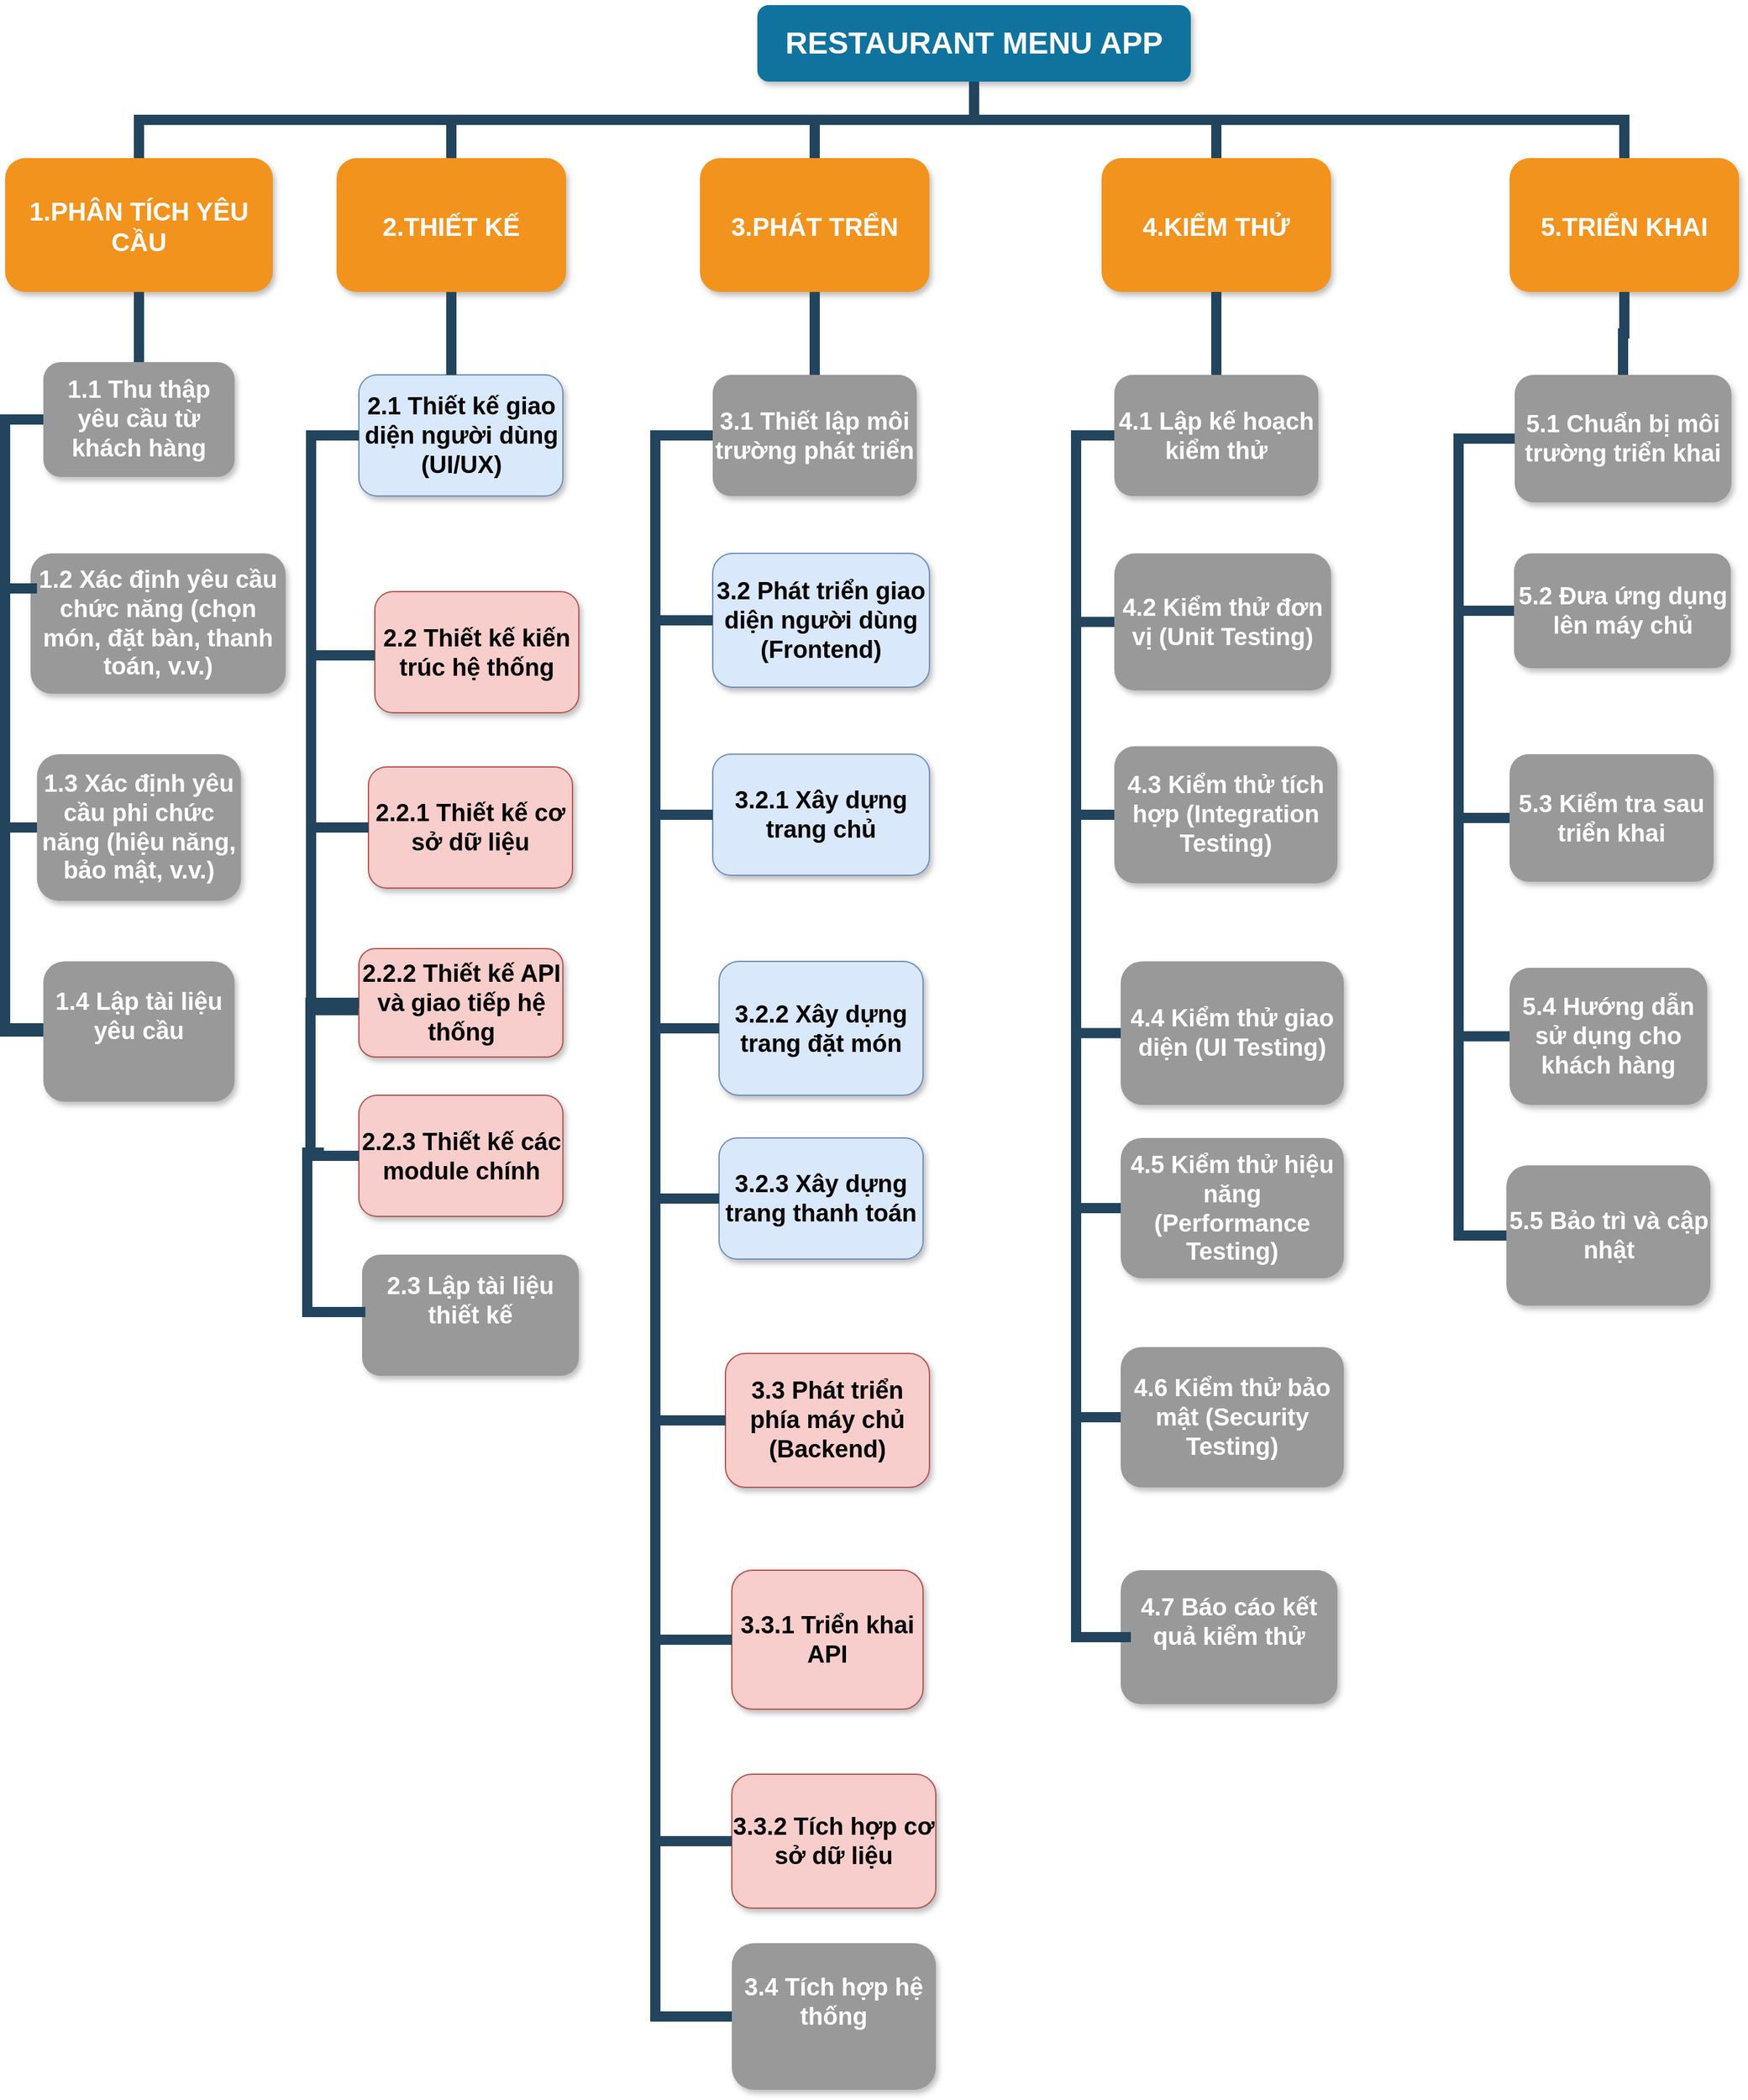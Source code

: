 <mxfile version="25.0.3">
  <diagram name="Page-1" id="64c3da0e-402f-94eb-ee01-a36477274f13">
    <mxGraphModel dx="2103" dy="953" grid="1" gridSize="10" guides="1" tooltips="1" connect="1" arrows="1" fold="1" page="1" pageScale="1" pageWidth="1169" pageHeight="826" background="none" math="0" shadow="0">
      <root>
        <mxCell id="0" />
        <mxCell id="1" parent="0" />
        <mxCell id="2" value="RESTAURANT MENU APP" style="whiteSpace=wrap;rounded=1;shadow=1;fillColor=#10739E;strokeColor=none;fontColor=#FFFFFF;fontStyle=1;fontSize=24" parent="1" vertex="1">
          <mxGeometry x="990" y="10" width="340" height="60" as="geometry" />
        </mxCell>
        <mxCell id="3" value="1.PHÂN TÍCH YÊU CẦU" style="whiteSpace=wrap;rounded=1;fillColor=#F2931E;strokeColor=none;shadow=1;fontColor=#FFFFFF;fontStyle=1;fontSize=20;" parent="1" vertex="1">
          <mxGeometry x="400" y="130" width="210" height="105" as="geometry" />
        </mxCell>
        <mxCell id="4" value="2.THIẾT KẾ" style="whiteSpace=wrap;rounded=1;fillColor=#F2931E;strokeColor=none;shadow=1;fontColor=#FFFFFF;fontStyle=1;fontSize=20;" parent="1" vertex="1">
          <mxGeometry x="660" y="130" width="180" height="105" as="geometry" />
        </mxCell>
        <mxCell id="6" value="3.PHÁT TRỂN" style="whiteSpace=wrap;rounded=1;fillColor=#F2931E;strokeColor=none;shadow=1;fontColor=#FFFFFF;fontStyle=1;fontSize=20;" parent="1" vertex="1">
          <mxGeometry x="945" y="130" width="180" height="105" as="geometry" />
        </mxCell>
        <mxCell id="7" value="4.KIỂM THỬ" style="whiteSpace=wrap;rounded=1;fillColor=#F2931E;strokeColor=none;shadow=1;fontColor=#FFFFFF;fontStyle=1;fontSize=20;" parent="1" vertex="1">
          <mxGeometry x="1260" y="130" width="180" height="105" as="geometry" />
        </mxCell>
        <mxCell id="8" value="5.TRIỂN KHAI" style="whiteSpace=wrap;rounded=1;fillColor=#F2931E;strokeColor=none;shadow=1;fontColor=#FFFFFF;fontStyle=1;fontSize=20;" parent="1" vertex="1">
          <mxGeometry x="1580" y="130" width="180" height="105" as="geometry" />
        </mxCell>
        <mxCell id="10" value="1.1 Thu thập yêu cầu từ khách hàng" style="whiteSpace=wrap;rounded=1;fillColor=#999999;strokeColor=none;shadow=1;fontColor=#FFFFFF;fontSize=19;fontStyle=1" parent="1" vertex="1">
          <mxGeometry x="430" y="290" width="150" height="90" as="geometry" />
        </mxCell>
        <mxCell id="23" value="1.2 Xác định yêu cầu chức năng (chọn món, đặt bàn, thanh toán, v.v.)" style="whiteSpace=wrap;rounded=1;fillColor=#999999;strokeColor=none;shadow=1;fontColor=#FFFFFF;fontStyle=1;fontSize=19;" parent="1" vertex="1">
          <mxGeometry x="420" y="440" width="200" height="110" as="geometry" />
        </mxCell>
        <mxCell id="24" value="1.3 Xác định yêu cầu phi chức năng (hiệu năng, bảo mật, v.v.)" style="whiteSpace=wrap;rounded=1;fillColor=#999999;strokeColor=none;shadow=1;fontColor=#FFFFFF;fontStyle=1;fontSize=19;" parent="1" vertex="1">
          <mxGeometry x="425" y="597.5" width="160" height="115" as="geometry" />
        </mxCell>
        <mxCell id="26" value="1.4 Lập tài liệu yêu cầu&#xa;" style="whiteSpace=wrap;rounded=1;fillColor=#999999;strokeColor=none;shadow=1;fontColor=#FFFFFF;fontStyle=1;fontSize=19;" parent="1" vertex="1">
          <mxGeometry x="430" y="760" width="150" height="110" as="geometry" />
        </mxCell>
        <mxCell id="43" value="2.1 Thiết kế giao diện người dùng (UI/UX)" style="whiteSpace=wrap;rounded=1;fillColor=#dae8fc;strokeColor=#6c8ebf;shadow=1;fontSize=19;fontStyle=1" parent="1" vertex="1">
          <mxGeometry x="677.5" y="300" width="160" height="95" as="geometry" />
        </mxCell>
        <mxCell id="47" value="2.2 Thiết kế kiến trúc hệ thống" style="whiteSpace=wrap;rounded=1;fillColor=#f8cecc;strokeColor=#b85450;shadow=1;fontStyle=1;fontSize=19;" parent="1" vertex="1">
          <mxGeometry x="690" y="470" width="160" height="95" as="geometry" />
        </mxCell>
        <mxCell id="48" value="2.2.1 Thiết kế cơ sở dữ liệu" style="whiteSpace=wrap;rounded=1;fillColor=#f8cecc;strokeColor=#b85450;shadow=1;fontStyle=1;fontSize=19;" parent="1" vertex="1">
          <mxGeometry x="685" y="607.5" width="160" height="95" as="geometry" />
        </mxCell>
        <mxCell id="103" value="" style="edgeStyle=elbowEdgeStyle;elbow=vertical;rounded=0;fontColor=#000000;endArrow=none;endFill=0;strokeWidth=8;strokeColor=#23445D;" parent="1" source="3" target="10" edge="1">
          <mxGeometry width="100" height="100" relative="1" as="geometry">
            <mxPoint x="330" y="295" as="sourcePoint" />
            <mxPoint x="430" y="195" as="targetPoint" />
          </mxGeometry>
        </mxCell>
        <mxCell id="105" value="" style="edgeStyle=elbowEdgeStyle;elbow=horizontal;rounded=0;fontColor=#000000;endArrow=none;endFill=0;strokeWidth=8;strokeColor=#23445D;fontSize=19;fontStyle=1" parent="1" source="10" edge="1">
          <mxGeometry width="100" height="100" relative="1" as="geometry">
            <mxPoint x="360" y="495" as="sourcePoint" />
            <mxPoint x="425.0" y="467.5" as="targetPoint" />
            <Array as="points">
              <mxPoint x="400" y="395" />
            </Array>
          </mxGeometry>
        </mxCell>
        <mxCell id="106" value="" style="edgeStyle=elbowEdgeStyle;elbow=horizontal;rounded=0;fontColor=#000000;endArrow=none;endFill=0;strokeWidth=8;strokeColor=#23445D;fontSize=19;entryX=0;entryY=0.5;entryDx=0;entryDy=0;fontStyle=1" parent="1" source="10" target="24" edge="1">
          <mxGeometry width="100" height="100" relative="1" as="geometry">
            <mxPoint x="430" y="355" as="sourcePoint" />
            <mxPoint x="430.0" y="612.5" as="targetPoint" />
            <Array as="points">
              <mxPoint x="400" y="415" />
            </Array>
          </mxGeometry>
        </mxCell>
        <mxCell id="107" value="" style="edgeStyle=elbowEdgeStyle;elbow=horizontal;rounded=0;fontColor=#000000;endArrow=none;endFill=0;strokeWidth=8;strokeColor=#23445D;fontSize=19;fontStyle=1" parent="1" source="10" edge="1">
          <mxGeometry width="100" height="100" relative="1" as="geometry">
            <mxPoint x="430" y="355" as="sourcePoint" />
            <mxPoint x="400" y="685" as="targetPoint" />
            <Array as="points">
              <mxPoint x="400" y="555" />
            </Array>
          </mxGeometry>
        </mxCell>
        <mxCell id="109" value="" style="edgeStyle=elbowEdgeStyle;elbow=horizontal;rounded=0;fontColor=#000000;endArrow=none;endFill=0;strokeWidth=8;strokeColor=#23445D;fontSize=19;entryX=0;entryY=0.5;entryDx=0;entryDy=0;fontStyle=1" parent="1" source="10" target="26" edge="1">
          <mxGeometry width="100" height="100" relative="1" as="geometry">
            <mxPoint x="450" y="375" as="sourcePoint" />
            <mxPoint x="425.0" y="915" as="targetPoint" />
            <Array as="points">
              <mxPoint x="400" y="425" />
            </Array>
          </mxGeometry>
        </mxCell>
        <mxCell id="110" value="" style="edgeStyle=elbowEdgeStyle;elbow=horizontal;rounded=0;fontColor=#000000;endArrow=none;endFill=0;strokeWidth=8;strokeColor=#23445D;fontSize=19;fontStyle=1" parent="1" source="10" edge="1">
          <mxGeometry width="100" height="100" relative="1" as="geometry">
            <mxPoint x="460" y="385" as="sourcePoint" />
            <mxPoint x="430" y="812.5" as="targetPoint" />
            <Array as="points">
              <mxPoint x="400" y="445" />
            </Array>
          </mxGeometry>
        </mxCell>
        <mxCell id="116" value="" style="edgeStyle=elbowEdgeStyle;elbow=vertical;rounded=0;fontColor=#000000;endArrow=none;endFill=0;strokeWidth=8;strokeColor=#23445D;" parent="1" source="4" target="43" edge="1">
          <mxGeometry width="100" height="100" relative="1" as="geometry">
            <mxPoint x="410" y="245.0" as="sourcePoint" />
            <mxPoint x="310" y="315" as="targetPoint" />
            <Array as="points">
              <mxPoint x="750" y="280" />
            </Array>
          </mxGeometry>
        </mxCell>
        <mxCell id="120" value="" style="edgeStyle=elbowEdgeStyle;elbow=horizontal;rounded=0;fontColor=#000000;endArrow=none;endFill=0;strokeWidth=8;strokeColor=#23445D;entryX=0;entryY=0.567;entryDx=0;entryDy=0;entryPerimeter=0;fontSize=19;fontStyle=1" parent="1" source="43" target="l3d1bwcE0rLVuhqeLfsA-234" edge="1">
          <mxGeometry width="100" height="100" relative="1" as="geometry">
            <mxPoint x="650" y="352.5" as="sourcePoint" />
            <mxPoint x="650" y="862.5" as="targetPoint" />
            <Array as="points">
              <mxPoint x="640" y="572.5" />
            </Array>
          </mxGeometry>
        </mxCell>
        <mxCell id="121" value="" style="edgeStyle=elbowEdgeStyle;elbow=horizontal;rounded=0;fontColor=#000000;endArrow=none;endFill=0;strokeWidth=8;strokeColor=#23445D;fontSize=19;fontStyle=1" parent="1" source="43" target="48" edge="1">
          <mxGeometry width="100" height="100" relative="1" as="geometry">
            <mxPoint x="650" y="352.5" as="sourcePoint" />
            <mxPoint x="650" y="692.5" as="targetPoint" />
            <Array as="points">
              <mxPoint x="640" y="522.5" />
            </Array>
          </mxGeometry>
        </mxCell>
        <mxCell id="122" value="" style="edgeStyle=elbowEdgeStyle;elbow=horizontal;rounded=0;fontColor=#000000;endArrow=none;endFill=0;strokeWidth=8;strokeColor=#23445D;fontSize=19;fontStyle=1" parent="1" source="43" target="47" edge="1">
          <mxGeometry width="100" height="100" relative="1" as="geometry">
            <mxPoint x="650" y="352.5" as="sourcePoint" />
            <mxPoint x="650.0" y="612.5" as="targetPoint" />
            <Array as="points">
              <mxPoint x="640" y="520" />
            </Array>
          </mxGeometry>
        </mxCell>
        <mxCell id="133" value="3.1 Thiết lập môi trường phát triển" style="whiteSpace=wrap;rounded=1;fillColor=#999999;strokeColor=none;shadow=1;fontColor=#FFFFFF;fontSize=19;fontStyle=1" parent="1" vertex="1">
          <mxGeometry x="955" y="300" width="160" height="95" as="geometry" />
        </mxCell>
        <mxCell id="135" value="3.2 Phát triển giao diện người dùng (Frontend)" style="whiteSpace=wrap;rounded=1;fillColor=#dae8fc;strokeColor=#6c8ebf;shadow=1;fontStyle=1;fontSize=19;" parent="1" vertex="1">
          <mxGeometry x="955" y="440" width="170" height="105" as="geometry" />
        </mxCell>
        <mxCell id="136" value="3.2.1 Xây dựng trang chủ" style="whiteSpace=wrap;rounded=1;fillColor=#dae8fc;strokeColor=#6c8ebf;shadow=1;fontStyle=1;fontSize=19;" parent="1" vertex="1">
          <mxGeometry x="955" y="597.5" width="170" height="95" as="geometry" />
        </mxCell>
        <mxCell id="137" value="3.2.2 Xây dựng trang đặt món" style="whiteSpace=wrap;rounded=1;fillColor=#dae8fc;strokeColor=#6c8ebf;shadow=1;fontStyle=1;fontSize=19;" parent="1" vertex="1">
          <mxGeometry x="960" y="760" width="160" height="105" as="geometry" />
        </mxCell>
        <mxCell id="138" value="3.2.3 Xây dựng trang thanh toán" style="whiteSpace=wrap;rounded=1;fillColor=#dae8fc;strokeColor=#6c8ebf;shadow=1;fontStyle=1;fontSize=19;" parent="1" vertex="1">
          <mxGeometry x="960" y="898.5" width="160" height="95" as="geometry" />
        </mxCell>
        <mxCell id="139" value="3.3 Phát triển phía máy chủ (Backend)" style="whiteSpace=wrap;rounded=1;fillColor=#f8cecc;strokeColor=#b85450;shadow=1;fontStyle=1;fontSize=19;" parent="1" vertex="1">
          <mxGeometry x="965" y="1067.5" width="160" height="105" as="geometry" />
        </mxCell>
        <mxCell id="146" value="" style="edgeStyle=elbowEdgeStyle;elbow=horizontal;rounded=0;fontColor=#000000;endArrow=none;endFill=0;strokeWidth=8;strokeColor=#23445D;fontSize=19;fontStyle=1" parent="1" source="133" target="136" edge="1">
          <mxGeometry width="100" height="100" relative="1" as="geometry">
            <mxPoint x="920" y="345" as="sourcePoint" />
            <mxPoint x="920.0" y="525" as="targetPoint" />
            <Array as="points">
              <mxPoint x="910" y="435" />
            </Array>
          </mxGeometry>
        </mxCell>
        <mxCell id="147" value="" style="edgeStyle=elbowEdgeStyle;elbow=horizontal;rounded=0;fontColor=#000000;endArrow=none;endFill=0;strokeWidth=8;strokeColor=#23445D;fontSize=19;fontStyle=1" parent="1" source="133" target="139" edge="1">
          <mxGeometry width="100" height="100" relative="1" as="geometry">
            <mxPoint x="920" y="345" as="sourcePoint" />
            <mxPoint x="920" y="765" as="targetPoint" />
            <Array as="points">
              <mxPoint x="910" y="565" />
            </Array>
          </mxGeometry>
        </mxCell>
        <mxCell id="148" value="" style="edgeStyle=elbowEdgeStyle;elbow=horizontal;rounded=0;fontColor=#000000;endArrow=none;endFill=0;strokeWidth=8;strokeColor=#23445D;fontSize=19;fontStyle=1" parent="1" source="133" target="138" edge="1">
          <mxGeometry width="100" height="100" relative="1" as="geometry">
            <mxPoint x="920" y="345" as="sourcePoint" />
            <mxPoint x="920" y="685" as="targetPoint" />
            <Array as="points">
              <mxPoint x="910" y="515" />
            </Array>
          </mxGeometry>
        </mxCell>
        <mxCell id="149" value="" style="edgeStyle=elbowEdgeStyle;elbow=horizontal;rounded=0;fontColor=#000000;endArrow=none;endFill=0;strokeWidth=8;strokeColor=#23445D;fontSize=19;fontStyle=1" parent="1" source="133" target="137" edge="1">
          <mxGeometry width="100" height="100" relative="1" as="geometry">
            <mxPoint x="920" y="345" as="sourcePoint" />
            <mxPoint x="920.0" y="605" as="targetPoint" />
            <Array as="points">
              <mxPoint x="910" y="485" />
            </Array>
          </mxGeometry>
        </mxCell>
        <mxCell id="155" value="4.1 Lập kế hoạch kiểm thử" style="whiteSpace=wrap;rounded=1;fillColor=#999999;strokeColor=none;shadow=1;fontColor=#FFFFFF;fontSize=19;fontStyle=1" parent="1" vertex="1">
          <mxGeometry x="1270" y="300" width="160" height="95" as="geometry" />
        </mxCell>
        <mxCell id="157" value="4.2 Kiểm thử đơn vị (Unit Testing)" style="whiteSpace=wrap;rounded=1;fillColor=#999999;strokeColor=none;shadow=1;fontColor=#FFFFFF;fontStyle=1;fontSize=19;" parent="1" vertex="1">
          <mxGeometry x="1270" y="440" width="170" height="107.5" as="geometry" />
        </mxCell>
        <mxCell id="158" value="4.3 Kiểm thử tích hợp (Integration Testing)" style="whiteSpace=wrap;rounded=1;fillColor=#999999;strokeColor=none;shadow=1;fontColor=#FFFFFF;fontStyle=1;fontSize=19;" parent="1" vertex="1">
          <mxGeometry x="1270" y="591.25" width="175" height="107.5" as="geometry" />
        </mxCell>
        <mxCell id="159" value="4.4 Kiểm thử giao diện (UI Testing)" style="whiteSpace=wrap;rounded=1;fillColor=#999999;strokeColor=none;shadow=1;fontColor=#FFFFFF;fontStyle=1;fontSize=19;" parent="1" vertex="1">
          <mxGeometry x="1275" y="760" width="175" height="112.5" as="geometry" />
        </mxCell>
        <mxCell id="160" value="4.5 Kiểm thử hiệu năng (Performance Testing)" style="whiteSpace=wrap;rounded=1;fillColor=#999999;strokeColor=none;shadow=1;fontColor=#FFFFFF;fontStyle=1;fontSize=19;" parent="1" vertex="1">
          <mxGeometry x="1275" y="898.5" width="175" height="110" as="geometry" />
        </mxCell>
        <mxCell id="161" value="4.6 Kiểm thử bảo mật (Security Testing)" style="whiteSpace=wrap;rounded=1;fillColor=#999999;strokeColor=none;shadow=1;fontColor=#FFFFFF;fontStyle=1;fontSize=19;" parent="1" vertex="1">
          <mxGeometry x="1275" y="1062.5" width="175" height="110" as="geometry" />
        </mxCell>
        <mxCell id="167" value="" style="edgeStyle=elbowEdgeStyle;elbow=horizontal;rounded=0;fontColor=#000000;endArrow=none;endFill=0;strokeWidth=8;strokeColor=#23445D;fontSize=19;fontStyle=1" parent="1" source="155" target="157" edge="1">
          <mxGeometry width="100" height="100" relative="1" as="geometry">
            <mxPoint x="1240" y="355.0" as="sourcePoint" />
            <mxPoint x="1250.0" y="455.0" as="targetPoint" />
            <Array as="points">
              <mxPoint x="1240" y="405.0" />
            </Array>
          </mxGeometry>
        </mxCell>
        <mxCell id="168" value="" style="edgeStyle=elbowEdgeStyle;elbow=horizontal;rounded=0;fontColor=#000000;endArrow=none;endFill=0;strokeWidth=8;strokeColor=#23445D;fontSize=19;fontStyle=1" parent="1" source="155" target="158" edge="1">
          <mxGeometry width="100" height="100" relative="1" as="geometry">
            <mxPoint x="1250" y="355.0" as="sourcePoint" />
            <mxPoint x="1250.0" y="535.0" as="targetPoint" />
            <Array as="points">
              <mxPoint x="1240" y="445.0" />
            </Array>
          </mxGeometry>
        </mxCell>
        <mxCell id="169" value="" style="edgeStyle=elbowEdgeStyle;elbow=horizontal;rounded=0;fontColor=#000000;endArrow=none;endFill=0;strokeWidth=8;strokeColor=#23445D;fontSize=19;fontStyle=1" parent="1" source="155" target="161" edge="1">
          <mxGeometry width="100" height="100" relative="1" as="geometry">
            <mxPoint x="1250" y="355.0" as="sourcePoint" />
            <mxPoint x="1250" y="775.0" as="targetPoint" />
            <Array as="points">
              <mxPoint x="1240" y="575.0" />
            </Array>
          </mxGeometry>
        </mxCell>
        <mxCell id="170" value="" style="edgeStyle=elbowEdgeStyle;elbow=horizontal;rounded=0;fontColor=#000000;endArrow=none;endFill=0;strokeWidth=8;strokeColor=#23445D;fontSize=19;fontStyle=1" parent="1" source="155" target="160" edge="1">
          <mxGeometry width="100" height="100" relative="1" as="geometry">
            <mxPoint x="1250" y="355.0" as="sourcePoint" />
            <mxPoint x="1250" y="695.0" as="targetPoint" />
            <Array as="points">
              <mxPoint x="1240" y="525.0" />
            </Array>
          </mxGeometry>
        </mxCell>
        <mxCell id="171" value="" style="edgeStyle=elbowEdgeStyle;elbow=horizontal;rounded=0;fontColor=#000000;endArrow=none;endFill=0;strokeWidth=8;strokeColor=#23445D;fontSize=19;fontStyle=1" parent="1" source="155" target="159" edge="1">
          <mxGeometry width="100" height="100" relative="1" as="geometry">
            <mxPoint x="1250" y="355.0" as="sourcePoint" />
            <mxPoint x="1250.0" y="615.0" as="targetPoint" />
            <Array as="points">
              <mxPoint x="1240" y="495.0" />
            </Array>
          </mxGeometry>
        </mxCell>
        <mxCell id="177" value="5.1 Chuẩn bị môi trường triển khai" style="whiteSpace=wrap;rounded=1;fillColor=#999999;strokeColor=none;shadow=1;fontColor=#FFFFFF;fontSize=19;fontStyle=1" parent="1" vertex="1">
          <mxGeometry x="1584" y="300" width="170" height="100" as="geometry" />
        </mxCell>
        <mxCell id="179" value="5.2 Đưa ứng dụng lên máy chủ" style="whiteSpace=wrap;rounded=1;fillColor=#999999;strokeColor=none;shadow=1;fontColor=#FFFFFF;fontStyle=1;fontSize=19;" parent="1" vertex="1">
          <mxGeometry x="1583.5" y="440" width="170" height="90" as="geometry" />
        </mxCell>
        <mxCell id="180" value="5.3 Kiểm tra sau triển khai" style="whiteSpace=wrap;rounded=1;fillColor=#999999;strokeColor=none;shadow=1;fontColor=#FFFFFF;fontStyle=1;fontSize=19;" parent="1" vertex="1">
          <mxGeometry x="1580" y="597.5" width="160" height="100" as="geometry" />
        </mxCell>
        <mxCell id="181" value="5.4 Hướng dẫn sử dụng cho khách hàng" style="whiteSpace=wrap;rounded=1;fillColor=#999999;strokeColor=none;shadow=1;fontColor=#FFFFFF;fontStyle=1;fontSize=19;" parent="1" vertex="1">
          <mxGeometry x="1580" y="765" width="155" height="107.5" as="geometry" />
        </mxCell>
        <mxCell id="182" value="5.5 Bảo trì và cập nhật" style="whiteSpace=wrap;rounded=1;fillColor=#999999;strokeColor=none;shadow=1;fontColor=#FFFFFF;fontStyle=1;fontSize=19;" parent="1" vertex="1">
          <mxGeometry x="1577.5" y="920" width="160" height="110" as="geometry" />
        </mxCell>
        <mxCell id="189" value="" style="edgeStyle=elbowEdgeStyle;elbow=horizontal;rounded=0;fontColor=#000000;endArrow=none;endFill=0;strokeWidth=8;strokeColor=#23445D;fontSize=19;fontStyle=1" parent="1" source="177" target="179" edge="1">
          <mxGeometry width="100" height="100" relative="1" as="geometry">
            <mxPoint x="1540" y="370.0" as="sourcePoint" />
            <mxPoint x="1550.0" y="470.0" as="targetPoint" />
            <Array as="points">
              <mxPoint x="1540" y="420.0" />
            </Array>
          </mxGeometry>
        </mxCell>
        <mxCell id="190" value="" style="edgeStyle=elbowEdgeStyle;elbow=horizontal;rounded=0;fontColor=#000000;endArrow=none;endFill=0;strokeWidth=8;strokeColor=#23445D;fontSize=19;fontStyle=1" parent="1" source="177" target="180" edge="1">
          <mxGeometry width="100" height="100" relative="1" as="geometry">
            <mxPoint x="1550" y="370.0" as="sourcePoint" />
            <mxPoint x="1550.0" y="550.0" as="targetPoint" />
            <Array as="points">
              <mxPoint x="1540" y="460.0" />
            </Array>
          </mxGeometry>
        </mxCell>
        <mxCell id="191" value="" style="edgeStyle=elbowEdgeStyle;elbow=horizontal;rounded=0;fontColor=#000000;endArrow=none;endFill=0;strokeWidth=8;strokeColor=#23445D;fontSize=19;fontStyle=1" parent="1" source="177" edge="1">
          <mxGeometry width="100" height="100" relative="1" as="geometry">
            <mxPoint x="1550" y="370.0" as="sourcePoint" />
            <mxPoint x="1540" y="710" as="targetPoint" />
            <Array as="points">
              <mxPoint x="1540" y="590.0" />
            </Array>
          </mxGeometry>
        </mxCell>
        <mxCell id="192" value="" style="edgeStyle=elbowEdgeStyle;elbow=horizontal;rounded=0;fontColor=#000000;endArrow=none;endFill=0;strokeWidth=8;strokeColor=#23445D;fontSize=19;fontStyle=1" parent="1" source="177" target="182" edge="1">
          <mxGeometry width="100" height="100" relative="1" as="geometry">
            <mxPoint x="1550" y="370.0" as="sourcePoint" />
            <mxPoint x="1550" y="710.0" as="targetPoint" />
            <Array as="points">
              <mxPoint x="1540" y="540.0" />
            </Array>
          </mxGeometry>
        </mxCell>
        <mxCell id="193" value="" style="edgeStyle=elbowEdgeStyle;elbow=horizontal;rounded=0;fontColor=#000000;endArrow=none;endFill=0;strokeWidth=8;strokeColor=#23445D;fontSize=19;fontStyle=1" parent="1" source="177" target="181" edge="1">
          <mxGeometry width="100" height="100" relative="1" as="geometry">
            <mxPoint x="1550" y="370.0" as="sourcePoint" />
            <mxPoint x="1550.0" y="630.0" as="targetPoint" />
            <Array as="points">
              <mxPoint x="1540" y="510.0" />
            </Array>
          </mxGeometry>
        </mxCell>
        <mxCell id="221" value="" style="edgeStyle=elbowEdgeStyle;elbow=vertical;rounded=0;fontColor=#000000;endArrow=none;endFill=0;strokeWidth=8;strokeColor=#23445D;" parent="1" source="6" target="133" edge="1">
          <mxGeometry width="100" height="100" relative="1" as="geometry">
            <mxPoint x="830" y="275" as="sourcePoint" />
            <mxPoint x="930" y="175" as="targetPoint" />
          </mxGeometry>
        </mxCell>
        <mxCell id="223" value="" style="edgeStyle=elbowEdgeStyle;elbow=vertical;rounded=0;fontColor=#000000;endArrow=none;endFill=0;strokeWidth=8;strokeColor=#23445D;" parent="1" source="7" target="155" edge="1">
          <mxGeometry width="100" height="100" relative="1" as="geometry">
            <mxPoint x="1320" y="305" as="sourcePoint" />
            <mxPoint x="1220" y="195" as="targetPoint" />
          </mxGeometry>
        </mxCell>
        <mxCell id="225" value="" style="edgeStyle=elbowEdgeStyle;elbow=vertical;rounded=0;fontColor=#000000;endArrow=none;endFill=0;strokeWidth=8;strokeColor=#23445D;" parent="1" source="8" target="177" edge="1">
          <mxGeometry width="100" height="100" relative="1" as="geometry">
            <mxPoint x="1390" y="295" as="sourcePoint" />
            <mxPoint x="1490" y="195" as="targetPoint" />
          </mxGeometry>
        </mxCell>
        <mxCell id="229" value="" style="edgeStyle=elbowEdgeStyle;elbow=vertical;rounded=0;fontColor=#000000;endArrow=none;endFill=0;strokeWidth=8;strokeColor=#23445D;" parent="1" source="2" target="3" edge="1">
          <mxGeometry width="100" height="100" relative="1" as="geometry">
            <mxPoint x="540" y="140" as="sourcePoint" />
            <mxPoint x="640" y="40" as="targetPoint" />
          </mxGeometry>
        </mxCell>
        <mxCell id="230" value="" style="edgeStyle=elbowEdgeStyle;elbow=vertical;rounded=0;fontColor=#000000;endArrow=none;endFill=0;strokeWidth=8;strokeColor=#23445D;" parent="1" source="2" target="4" edge="1">
          <mxGeometry width="100" height="100" relative="1" as="geometry">
            <mxPoint x="550" y="150" as="sourcePoint" />
            <mxPoint x="650" y="50" as="targetPoint" />
          </mxGeometry>
        </mxCell>
        <mxCell id="231" value="" style="edgeStyle=elbowEdgeStyle;elbow=vertical;rounded=0;fontColor=#000000;endArrow=none;endFill=0;strokeWidth=8;strokeColor=#23445D;" parent="1" source="2" target="6" edge="1">
          <mxGeometry width="100" height="100" relative="1" as="geometry">
            <mxPoint x="560" y="160" as="sourcePoint" />
            <mxPoint x="660" y="60" as="targetPoint" />
          </mxGeometry>
        </mxCell>
        <mxCell id="232" value="" style="edgeStyle=elbowEdgeStyle;elbow=vertical;rounded=0;fontColor=#000000;endArrow=none;endFill=0;strokeWidth=8;strokeColor=#23445D;" parent="1" source="2" target="7" edge="1">
          <mxGeometry width="100" height="100" relative="1" as="geometry">
            <mxPoint x="570" y="170" as="sourcePoint" />
            <mxPoint x="670" y="70" as="targetPoint" />
          </mxGeometry>
        </mxCell>
        <mxCell id="233" value="" style="edgeStyle=elbowEdgeStyle;elbow=vertical;rounded=0;fontColor=#000000;endArrow=none;endFill=0;strokeWidth=8;strokeColor=#23445D;" parent="1" source="2" target="8" edge="1">
          <mxGeometry width="100" height="100" relative="1" as="geometry">
            <mxPoint x="580" y="180" as="sourcePoint" />
            <mxPoint x="680" y="80" as="targetPoint" />
          </mxGeometry>
        </mxCell>
        <mxCell id="234" value="" style="edgeStyle=elbowEdgeStyle;elbow=vertical;rounded=0;fontColor=#000000;endArrow=none;endFill=0;strokeWidth=8;strokeColor=#23445D;" parent="1" source="2" edge="1">
          <mxGeometry width="100" height="100" relative="1" as="geometry">
            <mxPoint x="590" y="190" as="sourcePoint" />
            <mxPoint x="1160" y="100" as="targetPoint" />
          </mxGeometry>
        </mxCell>
        <mxCell id="l3d1bwcE0rLVuhqeLfsA-234" value="2.2.2 Thiết kế API và giao tiếp hệ thống" style="whiteSpace=wrap;rounded=1;fillColor=#f8cecc;strokeColor=#b85450;shadow=1;fontStyle=1;fontSize=19;" parent="1" vertex="1">
          <mxGeometry x="677.5" y="750" width="160" height="85" as="geometry" />
        </mxCell>
        <mxCell id="l3d1bwcE0rLVuhqeLfsA-237" value="2.2.3 Thiết kế các module chính" style="whiteSpace=wrap;rounded=1;fillColor=#f8cecc;strokeColor=#b85450;shadow=1;fontStyle=1;fontSize=19;" parent="1" vertex="1">
          <mxGeometry x="677.5" y="865" width="160" height="95" as="geometry" />
        </mxCell>
        <mxCell id="l3d1bwcE0rLVuhqeLfsA-238" value="2.3 Lập tài liệu thiết kế&#xa;" style="whiteSpace=wrap;rounded=1;fillColor=#999999;strokeColor=none;shadow=1;fontColor=#FFFFFF;fontStyle=1;fontSize=19;" parent="1" vertex="1">
          <mxGeometry x="680" y="990" width="170" height="95" as="geometry" />
        </mxCell>
        <mxCell id="l3d1bwcE0rLVuhqeLfsA-240" value="3.3.1 Triển khai API" style="whiteSpace=wrap;rounded=1;fillColor=#f8cecc;strokeColor=#b85450;shadow=1;fontStyle=1;fontSize=19;" parent="1" vertex="1">
          <mxGeometry x="970" y="1237.5" width="150" height="109" as="geometry" />
        </mxCell>
        <mxCell id="l3d1bwcE0rLVuhqeLfsA-241" value="3.3.2 Tích hợp cơ sở dữ liệu" style="whiteSpace=wrap;rounded=1;fillColor=#f8cecc;strokeColor=#b85450;shadow=1;fontStyle=1;fontSize=19;" parent="1" vertex="1">
          <mxGeometry x="970" y="1397.5" width="160" height="105" as="geometry" />
        </mxCell>
        <mxCell id="l3d1bwcE0rLVuhqeLfsA-242" value="3.4 Tích hợp hệ thống&#xa;" style="whiteSpace=wrap;rounded=1;fillColor=#999999;strokeColor=none;shadow=1;fontColor=#FFFFFF;fontStyle=1;fontSize=19;" parent="1" vertex="1">
          <mxGeometry x="970" y="1530" width="160" height="115" as="geometry" />
        </mxCell>
        <mxCell id="l3d1bwcE0rLVuhqeLfsA-243" value="4.7 Báo cáo kết quả kiểm thử&#xa;" style="whiteSpace=wrap;rounded=1;fillColor=#999999;strokeColor=none;shadow=1;fontColor=#FFFFFF;fontStyle=1;fontSize=19;" parent="1" vertex="1">
          <mxGeometry x="1275" y="1237.5" width="170" height="105" as="geometry" />
        </mxCell>
        <mxCell id="l3d1bwcE0rLVuhqeLfsA-245" value="" style="edgeStyle=elbowEdgeStyle;elbow=horizontal;rounded=0;fontColor=#000000;endArrow=none;endFill=0;strokeWidth=8;strokeColor=#23445D;entryX=0;entryY=0.5;entryDx=0;entryDy=0;fontSize=19;exitX=0;exitY=0.5;exitDx=0;exitDy=0;fontStyle=1" parent="1" source="135" target="l3d1bwcE0rLVuhqeLfsA-240" edge="1">
          <mxGeometry width="100" height="100" relative="1" as="geometry">
            <mxPoint x="930" y="482.5" as="sourcePoint" />
            <mxPoint x="930" y="902.5" as="targetPoint" />
            <Array as="points">
              <mxPoint x="910" y="702.5" />
            </Array>
          </mxGeometry>
        </mxCell>
        <mxCell id="l3d1bwcE0rLVuhqeLfsA-246" value="" style="edgeStyle=elbowEdgeStyle;elbow=horizontal;rounded=0;fontColor=#000000;endArrow=none;endFill=0;strokeWidth=8;strokeColor=#23445D;entryX=0;entryY=0.5;entryDx=0;entryDy=0;fontSize=19;" parent="1" target="l3d1bwcE0rLVuhqeLfsA-241" edge="1">
          <mxGeometry width="100" height="100" relative="1" as="geometry">
            <mxPoint x="910" y="542.5" as="sourcePoint" />
            <mxPoint x="930" y="648.5" as="targetPoint" />
            <Array as="points">
              <mxPoint x="910" y="782.5" />
            </Array>
          </mxGeometry>
        </mxCell>
        <mxCell id="l3d1bwcE0rLVuhqeLfsA-247" value="" style="edgeStyle=elbowEdgeStyle;elbow=horizontal;rounded=0;fontColor=#000000;endArrow=none;endFill=0;strokeWidth=8;strokeColor=#23445D;entryX=0;entryY=0.5;entryDx=0;entryDy=0;fontSize=19;" parent="1" target="l3d1bwcE0rLVuhqeLfsA-242" edge="1">
          <mxGeometry width="100" height="100" relative="1" as="geometry">
            <mxPoint x="910" y="642.5" as="sourcePoint" />
            <mxPoint x="930" y="748.5" as="targetPoint" />
            <Array as="points">
              <mxPoint x="910" y="882.5" />
            </Array>
          </mxGeometry>
        </mxCell>
        <mxCell id="l3d1bwcE0rLVuhqeLfsA-252" value="" style="edgeStyle=elbowEdgeStyle;elbow=horizontal;rounded=0;fontColor=#000000;endArrow=none;endFill=0;strokeWidth=8;strokeColor=#23445D;fontSize=19;entryX=0;entryY=0.5;entryDx=0;entryDy=0;exitX=0;exitY=0.5;exitDx=0;exitDy=0;fontStyle=1" parent="1" source="l3d1bwcE0rLVuhqeLfsA-234" target="l3d1bwcE0rLVuhqeLfsA-237" edge="1">
          <mxGeometry width="100" height="100" relative="1" as="geometry">
            <mxPoint x="677.5" y="1050" as="sourcePoint" />
            <mxPoint x="677.5" y="1178" as="targetPoint" />
            <Array as="points">
              <mxPoint x="639.5" y="1120" />
            </Array>
          </mxGeometry>
        </mxCell>
        <mxCell id="l3d1bwcE0rLVuhqeLfsA-256" value="" style="edgeStyle=elbowEdgeStyle;elbow=horizontal;rounded=0;fontColor=#000000;endArrow=none;endFill=0;strokeWidth=8;strokeColor=#23445D;fontSize=19;entryX=0.015;entryY=0.474;entryDx=0;entryDy=0;entryPerimeter=0;fontStyle=1" parent="1" target="l3d1bwcE0rLVuhqeLfsA-238" edge="1">
          <mxGeometry width="100" height="100" relative="1" as="geometry">
            <mxPoint x="650" y="910" as="sourcePoint" />
            <mxPoint x="675.5" y="1455" as="targetPoint" />
            <Array as="points">
              <mxPoint x="637" y="1150" />
            </Array>
          </mxGeometry>
        </mxCell>
        <mxCell id="l3d1bwcE0rLVuhqeLfsA-258" value="" style="edgeStyle=elbowEdgeStyle;elbow=horizontal;rounded=0;fontColor=#000000;endArrow=none;endFill=0;strokeWidth=8;strokeColor=#23445D;fontSize=19;entryX=0.015;entryY=0.474;entryDx=0;entryDy=0;entryPerimeter=0;fontStyle=1" parent="1" edge="1">
          <mxGeometry width="100" height="100" relative="1" as="geometry">
            <mxPoint x="1243" y="1120" as="sourcePoint" />
            <mxPoint x="1283" y="1290" as="targetPoint" />
            <Array as="points">
              <mxPoint x="1240" y="1140" />
            </Array>
          </mxGeometry>
        </mxCell>
      </root>
    </mxGraphModel>
  </diagram>
</mxfile>
